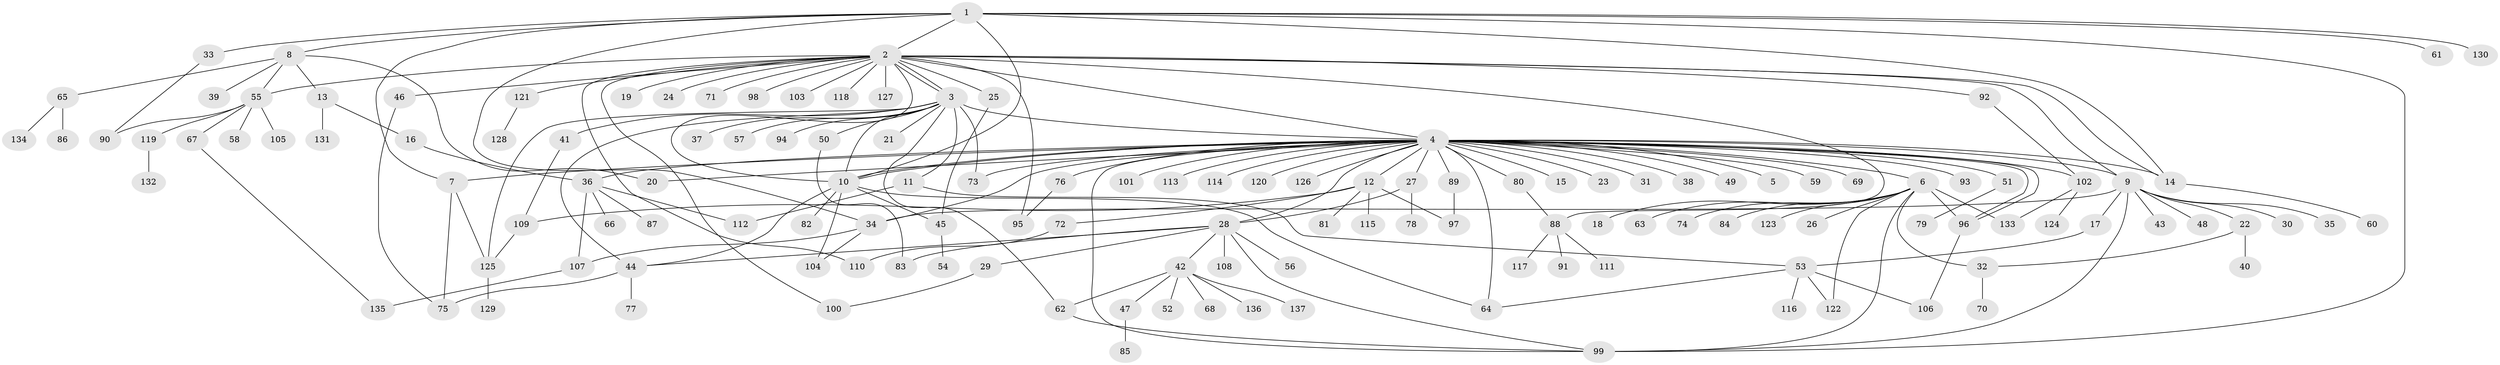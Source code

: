 // Generated by graph-tools (version 1.1) at 2025/35/03/09/25 02:35:47]
// undirected, 137 vertices, 188 edges
graph export_dot {
graph [start="1"]
  node [color=gray90,style=filled];
  1;
  2;
  3;
  4;
  5;
  6;
  7;
  8;
  9;
  10;
  11;
  12;
  13;
  14;
  15;
  16;
  17;
  18;
  19;
  20;
  21;
  22;
  23;
  24;
  25;
  26;
  27;
  28;
  29;
  30;
  31;
  32;
  33;
  34;
  35;
  36;
  37;
  38;
  39;
  40;
  41;
  42;
  43;
  44;
  45;
  46;
  47;
  48;
  49;
  50;
  51;
  52;
  53;
  54;
  55;
  56;
  57;
  58;
  59;
  60;
  61;
  62;
  63;
  64;
  65;
  66;
  67;
  68;
  69;
  70;
  71;
  72;
  73;
  74;
  75;
  76;
  77;
  78;
  79;
  80;
  81;
  82;
  83;
  84;
  85;
  86;
  87;
  88;
  89;
  90;
  91;
  92;
  93;
  94;
  95;
  96;
  97;
  98;
  99;
  100;
  101;
  102;
  103;
  104;
  105;
  106;
  107;
  108;
  109;
  110;
  111;
  112;
  113;
  114;
  115;
  116;
  117;
  118;
  119;
  120;
  121;
  122;
  123;
  124;
  125;
  126;
  127;
  128;
  129;
  130;
  131;
  132;
  133;
  134;
  135;
  136;
  137;
  1 -- 2;
  1 -- 7;
  1 -- 8;
  1 -- 10;
  1 -- 14;
  1 -- 33;
  1 -- 34;
  1 -- 61;
  1 -- 99;
  1 -- 130;
  2 -- 3;
  2 -- 3;
  2 -- 4;
  2 -- 9;
  2 -- 10;
  2 -- 14;
  2 -- 19;
  2 -- 24;
  2 -- 25;
  2 -- 46;
  2 -- 55;
  2 -- 71;
  2 -- 88;
  2 -- 92;
  2 -- 95;
  2 -- 98;
  2 -- 100;
  2 -- 103;
  2 -- 110;
  2 -- 118;
  2 -- 121;
  2 -- 127;
  3 -- 4;
  3 -- 10;
  3 -- 11;
  3 -- 21;
  3 -- 37;
  3 -- 41;
  3 -- 44;
  3 -- 50;
  3 -- 57;
  3 -- 62;
  3 -- 73;
  3 -- 94;
  3 -- 125;
  4 -- 5;
  4 -- 6;
  4 -- 7;
  4 -- 9;
  4 -- 10;
  4 -- 10;
  4 -- 12;
  4 -- 14;
  4 -- 15;
  4 -- 20;
  4 -- 23;
  4 -- 27;
  4 -- 28;
  4 -- 31;
  4 -- 34;
  4 -- 36;
  4 -- 38;
  4 -- 49;
  4 -- 51;
  4 -- 59;
  4 -- 64;
  4 -- 69;
  4 -- 73;
  4 -- 76;
  4 -- 80;
  4 -- 89;
  4 -- 93;
  4 -- 96;
  4 -- 96;
  4 -- 99;
  4 -- 101;
  4 -- 102;
  4 -- 113;
  4 -- 114;
  4 -- 120;
  4 -- 126;
  6 -- 18;
  6 -- 26;
  6 -- 32;
  6 -- 63;
  6 -- 74;
  6 -- 84;
  6 -- 96;
  6 -- 99;
  6 -- 122;
  6 -- 123;
  6 -- 133;
  7 -- 75;
  7 -- 125;
  8 -- 13;
  8 -- 20;
  8 -- 39;
  8 -- 55;
  8 -- 65;
  9 -- 17;
  9 -- 22;
  9 -- 30;
  9 -- 34;
  9 -- 35;
  9 -- 43;
  9 -- 48;
  9 -- 99;
  10 -- 44;
  10 -- 45;
  10 -- 64;
  10 -- 82;
  10 -- 104;
  11 -- 53;
  11 -- 112;
  12 -- 72;
  12 -- 81;
  12 -- 97;
  12 -- 109;
  12 -- 115;
  13 -- 16;
  13 -- 131;
  14 -- 60;
  16 -- 36;
  17 -- 53;
  22 -- 32;
  22 -- 40;
  25 -- 45;
  27 -- 28;
  27 -- 78;
  28 -- 29;
  28 -- 42;
  28 -- 44;
  28 -- 56;
  28 -- 83;
  28 -- 99;
  28 -- 108;
  29 -- 100;
  32 -- 70;
  33 -- 90;
  34 -- 104;
  34 -- 107;
  36 -- 66;
  36 -- 87;
  36 -- 107;
  36 -- 112;
  41 -- 109;
  42 -- 47;
  42 -- 52;
  42 -- 62;
  42 -- 68;
  42 -- 136;
  42 -- 137;
  44 -- 75;
  44 -- 77;
  45 -- 54;
  46 -- 75;
  47 -- 85;
  50 -- 83;
  51 -- 79;
  53 -- 64;
  53 -- 106;
  53 -- 116;
  53 -- 122;
  55 -- 58;
  55 -- 67;
  55 -- 90;
  55 -- 105;
  55 -- 119;
  62 -- 99;
  65 -- 86;
  65 -- 134;
  67 -- 135;
  72 -- 110;
  76 -- 95;
  80 -- 88;
  88 -- 91;
  88 -- 111;
  88 -- 117;
  89 -- 97;
  92 -- 102;
  96 -- 106;
  102 -- 124;
  102 -- 133;
  107 -- 135;
  109 -- 125;
  119 -- 132;
  121 -- 128;
  125 -- 129;
}

